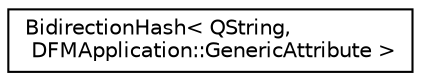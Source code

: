 digraph "类继承关系图"
{
  edge [fontname="Helvetica",fontsize="10",labelfontname="Helvetica",labelfontsize="10"];
  node [fontname="Helvetica",fontsize="10",shape=record];
  rankdir="LR";
  Node0 [label="BidirectionHash\< QString,\l DFMApplication::GenericAttribute \>",height=0.2,width=0.4,color="black", fillcolor="white", style="filled",URL="$class_bidirection_hash.html"];
}
